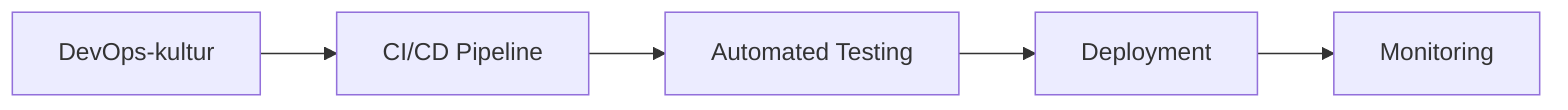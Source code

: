 graph LR
    A[DevOps-kultur] --> B[CI/CD Pipeline]
    B --> C[Automated Testing]
    C --> D[Deployment]
    D --> E[Monitoring]